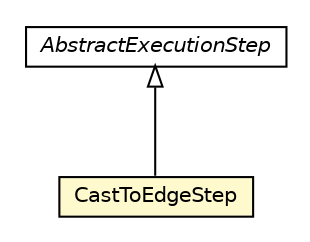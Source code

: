 #!/usr/local/bin/dot
#
# Class diagram 
# Generated by UMLGraph version R5_6-24-gf6e263 (http://www.umlgraph.org/)
#

digraph G {
	edge [fontname="Helvetica",fontsize=10,labelfontname="Helvetica",labelfontsize=10];
	node [fontname="Helvetica",fontsize=10,shape=plaintext];
	nodesep=0.25;
	ranksep=0.5;
	// com.orientechnologies.orient.core.sql.executor.AbstractExecutionStep
	c829251 [label=<<table title="com.orientechnologies.orient.core.sql.executor.AbstractExecutionStep" border="0" cellborder="1" cellspacing="0" cellpadding="2" port="p" href="./AbstractExecutionStep.html">
		<tr><td><table border="0" cellspacing="0" cellpadding="1">
<tr><td align="center" balign="center"><font face="Helvetica-Oblique"> AbstractExecutionStep </font></td></tr>
		</table></td></tr>
		</table>>, URL="./AbstractExecutionStep.html", fontname="Helvetica", fontcolor="black", fontsize=10.0];
	// com.orientechnologies.orient.core.sql.executor.CastToEdgeStep
	c829265 [label=<<table title="com.orientechnologies.orient.core.sql.executor.CastToEdgeStep" border="0" cellborder="1" cellspacing="0" cellpadding="2" port="p" bgcolor="lemonChiffon" href="./CastToEdgeStep.html">
		<tr><td><table border="0" cellspacing="0" cellpadding="1">
<tr><td align="center" balign="center"> CastToEdgeStep </td></tr>
		</table></td></tr>
		</table>>, URL="./CastToEdgeStep.html", fontname="Helvetica", fontcolor="black", fontsize=10.0];
	//com.orientechnologies.orient.core.sql.executor.CastToEdgeStep extends com.orientechnologies.orient.core.sql.executor.AbstractExecutionStep
	c829251:p -> c829265:p [dir=back,arrowtail=empty];
}

